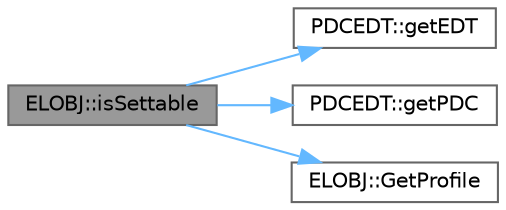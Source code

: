 digraph "ELOBJ::isSettable"
{
 // LATEX_PDF_SIZE
  bgcolor="transparent";
  edge [fontname=Helvetica,fontsize=10,labelfontname=Helvetica,labelfontsize=10];
  node [fontname=Helvetica,fontsize=10,shape=box,height=0.2,width=0.4];
  rankdir="LR";
  Node1 [label="ELOBJ::isSettable",height=0.2,width=0.4,color="gray40", fillcolor="grey60", style="filled", fontcolor="black",tooltip="指定のEPCがSet可能かどうか"];
  Node1 -> Node2 [color="steelblue1",style="solid"];
  Node2 [label="PDCEDT::getEDT",height=0.2,width=0.4,color="grey40", fillcolor="white", style="filled",URL="$class_p_d_c_e_d_t.html#ae2e735567ce8725dae3620113c7ca709",tooltip="EDT getter"];
  Node1 -> Node3 [color="steelblue1",style="solid"];
  Node3 [label="PDCEDT::getPDC",height=0.2,width=0.4,color="grey40", fillcolor="white", style="filled",URL="$class_p_d_c_e_d_t.html#ad3a04c94e29d541c95c25cf81f8c5e4b",tooltip="PDC getter"];
  Node1 -> Node4 [color="steelblue1",style="solid"];
  Node4 [label="ELOBJ::GetProfile",height=0.2,width=0.4,color="grey40", fillcolor="white", style="filled",URL="$class_e_l_o_b_j.html#a1a6405087fac50d264901ddc7aa4a35a",tooltip="Profile(0x9d, 0x9e, 0x9f)を計算してPDC[1] + EDT[PDC]の形で返す"];
}
